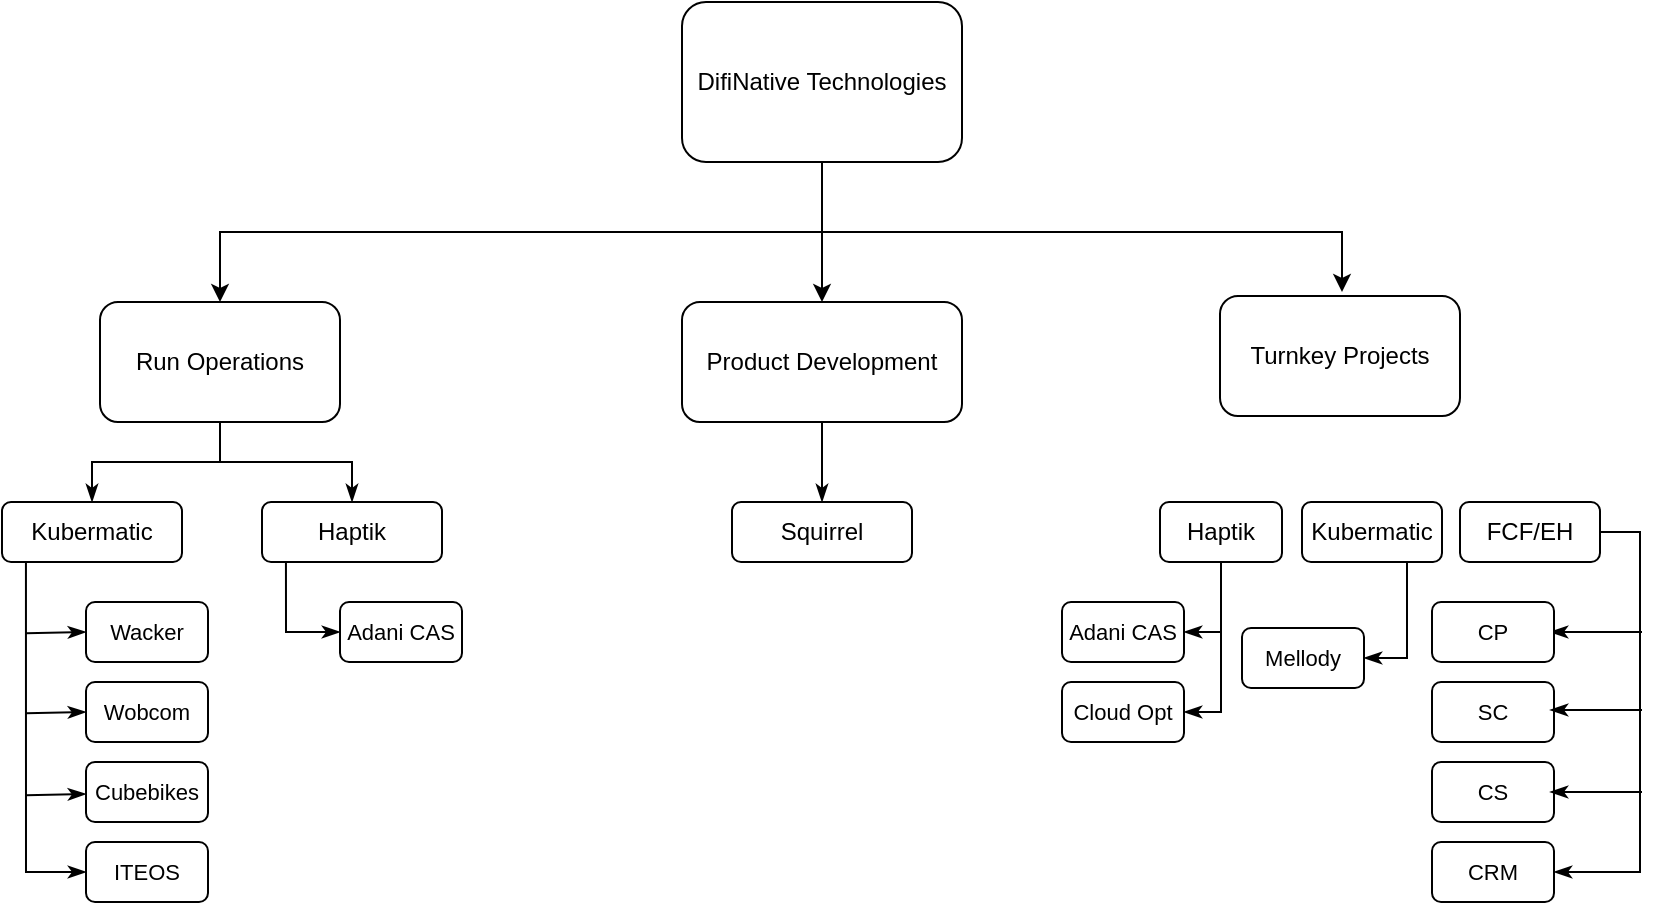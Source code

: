 <mxfile version="20.3.3" type="github">
  <diagram id="VfljyiqSHa8H4hP4PLGD" name="Page-1">
    <mxGraphModel dx="521" dy="291" grid="1" gridSize="10" guides="1" tooltips="1" connect="1" arrows="1" fold="1" page="1" pageScale="1" pageWidth="850" pageHeight="1100" math="0" shadow="0">
      <root>
        <mxCell id="0" />
        <mxCell id="1" parent="0" />
        <mxCell id="V8Zo_L0LIopDycVrbm4u-4" style="edgeStyle=orthogonalEdgeStyle;rounded=0;orthogonalLoop=1;jettySize=auto;html=1;exitX=0.5;exitY=1;exitDx=0;exitDy=0;entryX=0.5;entryY=0;entryDx=0;entryDy=0;" edge="1" parent="1" source="V8Zo_L0LIopDycVrbm4u-1" target="V8Zo_L0LIopDycVrbm4u-2">
          <mxGeometry relative="1" as="geometry" />
        </mxCell>
        <mxCell id="V8Zo_L0LIopDycVrbm4u-5" style="edgeStyle=orthogonalEdgeStyle;rounded=0;orthogonalLoop=1;jettySize=auto;html=1;" edge="1" parent="1">
          <mxGeometry relative="1" as="geometry">
            <mxPoint x="428" y="185" as="sourcePoint" />
            <mxPoint x="688" y="255" as="targetPoint" />
            <Array as="points">
              <mxPoint x="428" y="225" />
              <mxPoint x="688" y="225" />
              <mxPoint x="688" y="255" />
            </Array>
          </mxGeometry>
        </mxCell>
        <mxCell id="V8Zo_L0LIopDycVrbm4u-8" style="edgeStyle=none;rounded=0;orthogonalLoop=1;jettySize=auto;html=1;exitX=0.5;exitY=1;exitDx=0;exitDy=0;entryX=0.5;entryY=0;entryDx=0;entryDy=0;" edge="1" parent="1" source="V8Zo_L0LIopDycVrbm4u-1" target="V8Zo_L0LIopDycVrbm4u-6">
          <mxGeometry relative="1" as="geometry" />
        </mxCell>
        <mxCell id="V8Zo_L0LIopDycVrbm4u-1" value="DifiNative Technologies" style="rounded=1;whiteSpace=wrap;html=1;" vertex="1" parent="1">
          <mxGeometry x="358" y="110" width="140" height="80" as="geometry" />
        </mxCell>
        <mxCell id="V8Zo_L0LIopDycVrbm4u-2" value="Run Operations" style="rounded=1;whiteSpace=wrap;html=1;" vertex="1" parent="1">
          <mxGeometry x="67" y="260" width="120" height="60" as="geometry" />
        </mxCell>
        <mxCell id="V8Zo_L0LIopDycVrbm4u-3" value="Turnkey Projects" style="rounded=1;whiteSpace=wrap;html=1;" vertex="1" parent="1">
          <mxGeometry x="627" y="257" width="120" height="60" as="geometry" />
        </mxCell>
        <mxCell id="V8Zo_L0LIopDycVrbm4u-6" value="Product Development" style="rounded=1;whiteSpace=wrap;html=1;" vertex="1" parent="1">
          <mxGeometry x="358" y="260" width="140" height="60" as="geometry" />
        </mxCell>
        <mxCell id="V8Zo_L0LIopDycVrbm4u-48" style="edgeStyle=orthogonalEdgeStyle;rounded=0;orthogonalLoop=1;jettySize=auto;html=1;exitX=0.5;exitY=0;exitDx=0;exitDy=0;entryX=0.5;entryY=1;entryDx=0;entryDy=0;fontSize=11;startArrow=classicThin;startFill=1;endArrow=none;endFill=0;" edge="1" parent="1" source="V8Zo_L0LIopDycVrbm4u-9" target="V8Zo_L0LIopDycVrbm4u-2">
          <mxGeometry relative="1" as="geometry" />
        </mxCell>
        <mxCell id="V8Zo_L0LIopDycVrbm4u-9" value="Haptik" style="rounded=1;whiteSpace=wrap;html=1;" vertex="1" parent="1">
          <mxGeometry x="148" y="360" width="90" height="30" as="geometry" />
        </mxCell>
        <mxCell id="V8Zo_L0LIopDycVrbm4u-46" style="edgeStyle=orthogonalEdgeStyle;rounded=0;orthogonalLoop=1;jettySize=auto;html=1;exitX=0.5;exitY=0;exitDx=0;exitDy=0;entryX=0.5;entryY=1;entryDx=0;entryDy=0;fontSize=11;startArrow=classicThin;startFill=1;endArrow=none;endFill=0;" edge="1" parent="1" source="V8Zo_L0LIopDycVrbm4u-10" target="V8Zo_L0LIopDycVrbm4u-2">
          <mxGeometry relative="1" as="geometry" />
        </mxCell>
        <mxCell id="V8Zo_L0LIopDycVrbm4u-10" value="Kubermatic" style="rounded=1;whiteSpace=wrap;html=1;" vertex="1" parent="1">
          <mxGeometry x="18" y="360" width="90" height="30" as="geometry" />
        </mxCell>
        <mxCell id="V8Zo_L0LIopDycVrbm4u-49" style="edgeStyle=orthogonalEdgeStyle;rounded=0;orthogonalLoop=1;jettySize=auto;html=1;exitX=0.5;exitY=0;exitDx=0;exitDy=0;entryX=0.5;entryY=1;entryDx=0;entryDy=0;fontSize=11;startArrow=classicThin;startFill=1;endArrow=none;endFill=0;" edge="1" parent="1" source="V8Zo_L0LIopDycVrbm4u-12" target="V8Zo_L0LIopDycVrbm4u-6">
          <mxGeometry relative="1" as="geometry" />
        </mxCell>
        <mxCell id="V8Zo_L0LIopDycVrbm4u-12" value="Squirrel" style="rounded=1;whiteSpace=wrap;html=1;" vertex="1" parent="1">
          <mxGeometry x="383" y="360" width="90" height="30" as="geometry" />
        </mxCell>
        <mxCell id="V8Zo_L0LIopDycVrbm4u-21" style="edgeStyle=orthogonalEdgeStyle;rounded=0;orthogonalLoop=1;jettySize=auto;html=1;exitX=0.75;exitY=1;exitDx=0;exitDy=0;entryX=1;entryY=0.5;entryDx=0;entryDy=0;fontSize=11;endArrow=classicThin;endFill=1;" edge="1" parent="1" source="V8Zo_L0LIopDycVrbm4u-13" target="V8Zo_L0LIopDycVrbm4u-20">
          <mxGeometry relative="1" as="geometry" />
        </mxCell>
        <mxCell id="V8Zo_L0LIopDycVrbm4u-13" value="Kubermatic" style="rounded=1;whiteSpace=wrap;html=1;" vertex="1" parent="1">
          <mxGeometry x="668" y="360" width="70" height="30" as="geometry" />
        </mxCell>
        <mxCell id="V8Zo_L0LIopDycVrbm4u-18" style="edgeStyle=orthogonalEdgeStyle;rounded=0;orthogonalLoop=1;jettySize=auto;html=1;exitX=0.5;exitY=1;exitDx=0;exitDy=0;entryX=1;entryY=0.5;entryDx=0;entryDy=0;fontSize=11;endArrow=classicThin;endFill=1;" edge="1" parent="1" source="V8Zo_L0LIopDycVrbm4u-14" target="V8Zo_L0LIopDycVrbm4u-16">
          <mxGeometry relative="1" as="geometry">
            <Array as="points">
              <mxPoint x="628" y="425" />
            </Array>
          </mxGeometry>
        </mxCell>
        <mxCell id="V8Zo_L0LIopDycVrbm4u-19" style="edgeStyle=orthogonalEdgeStyle;rounded=0;orthogonalLoop=1;jettySize=auto;html=1;exitX=0.5;exitY=1;exitDx=0;exitDy=0;entryX=1;entryY=0.5;entryDx=0;entryDy=0;fontSize=11;endArrow=classicThin;endFill=1;" edge="1" parent="1" source="V8Zo_L0LIopDycVrbm4u-14" target="V8Zo_L0LIopDycVrbm4u-17">
          <mxGeometry relative="1" as="geometry">
            <Array as="points">
              <mxPoint x="628" y="465" />
            </Array>
          </mxGeometry>
        </mxCell>
        <mxCell id="V8Zo_L0LIopDycVrbm4u-14" value="Haptik" style="rounded=1;whiteSpace=wrap;html=1;" vertex="1" parent="1">
          <mxGeometry x="597" y="360" width="61" height="30" as="geometry" />
        </mxCell>
        <mxCell id="V8Zo_L0LIopDycVrbm4u-27" style="edgeStyle=orthogonalEdgeStyle;rounded=0;orthogonalLoop=1;jettySize=auto;html=1;exitX=1;exitY=0.5;exitDx=0;exitDy=0;entryX=1;entryY=0.5;entryDx=0;entryDy=0;fontSize=11;endArrow=classicThin;endFill=1;" edge="1" parent="1" source="V8Zo_L0LIopDycVrbm4u-15" target="V8Zo_L0LIopDycVrbm4u-25">
          <mxGeometry relative="1" as="geometry" />
        </mxCell>
        <mxCell id="V8Zo_L0LIopDycVrbm4u-15" value="FCF/EH" style="rounded=1;whiteSpace=wrap;html=1;" vertex="1" parent="1">
          <mxGeometry x="747" y="360" width="70" height="30" as="geometry" />
        </mxCell>
        <mxCell id="V8Zo_L0LIopDycVrbm4u-16" value="Adani CAS" style="rounded=1;whiteSpace=wrap;html=1;fontSize=11;" vertex="1" parent="1">
          <mxGeometry x="548" y="410" width="61" height="30" as="geometry" />
        </mxCell>
        <mxCell id="V8Zo_L0LIopDycVrbm4u-17" value="Cloud Opt" style="rounded=1;whiteSpace=wrap;html=1;fontSize=11;" vertex="1" parent="1">
          <mxGeometry x="548" y="450" width="61" height="30" as="geometry" />
        </mxCell>
        <mxCell id="V8Zo_L0LIopDycVrbm4u-20" value="Mellody" style="rounded=1;whiteSpace=wrap;html=1;fontSize=11;" vertex="1" parent="1">
          <mxGeometry x="638" y="423" width="61" height="30" as="geometry" />
        </mxCell>
        <mxCell id="V8Zo_L0LIopDycVrbm4u-30" style="edgeStyle=none;rounded=0;orthogonalLoop=1;jettySize=auto;html=1;exitX=1;exitY=0.5;exitDx=0;exitDy=0;fontSize=11;startArrow=classicThin;startFill=1;endArrow=none;endFill=0;" edge="1" parent="1">
          <mxGeometry relative="1" as="geometry">
            <mxPoint x="838" y="425" as="targetPoint" />
            <mxPoint x="792" y="425" as="sourcePoint" />
          </mxGeometry>
        </mxCell>
        <mxCell id="V8Zo_L0LIopDycVrbm4u-22" value="CP" style="rounded=1;whiteSpace=wrap;html=1;fontSize=11;" vertex="1" parent="1">
          <mxGeometry x="733" y="410" width="61" height="30" as="geometry" />
        </mxCell>
        <mxCell id="V8Zo_L0LIopDycVrbm4u-23" value="SC" style="rounded=1;whiteSpace=wrap;html=1;fontSize=11;" vertex="1" parent="1">
          <mxGeometry x="733" y="450" width="61" height="30" as="geometry" />
        </mxCell>
        <mxCell id="V8Zo_L0LIopDycVrbm4u-24" value="CS" style="rounded=1;whiteSpace=wrap;html=1;fontSize=11;" vertex="1" parent="1">
          <mxGeometry x="733" y="490" width="61" height="30" as="geometry" />
        </mxCell>
        <mxCell id="V8Zo_L0LIopDycVrbm4u-25" value="CRM" style="rounded=1;whiteSpace=wrap;html=1;fontSize=11;" vertex="1" parent="1">
          <mxGeometry x="733" y="530" width="61" height="30" as="geometry" />
        </mxCell>
        <mxCell id="V8Zo_L0LIopDycVrbm4u-31" style="edgeStyle=none;rounded=0;orthogonalLoop=1;jettySize=auto;html=1;exitX=1;exitY=0.5;exitDx=0;exitDy=0;fontSize=11;startArrow=classicThin;startFill=1;endArrow=none;endFill=0;" edge="1" parent="1">
          <mxGeometry relative="1" as="geometry">
            <mxPoint x="838" y="464" as="targetPoint" />
            <mxPoint x="792" y="464" as="sourcePoint" />
          </mxGeometry>
        </mxCell>
        <mxCell id="V8Zo_L0LIopDycVrbm4u-32" style="edgeStyle=none;rounded=0;orthogonalLoop=1;jettySize=auto;html=1;exitX=1;exitY=0.5;exitDx=0;exitDy=0;fontSize=11;startArrow=classicThin;startFill=1;endArrow=none;endFill=0;" edge="1" parent="1">
          <mxGeometry relative="1" as="geometry">
            <mxPoint x="838" y="505" as="targetPoint" />
            <mxPoint x="792" y="505" as="sourcePoint" />
          </mxGeometry>
        </mxCell>
        <mxCell id="V8Zo_L0LIopDycVrbm4u-40" style="edgeStyle=none;rounded=0;orthogonalLoop=1;jettySize=auto;html=1;exitX=0;exitY=0.5;exitDx=0;exitDy=0;fontSize=11;startArrow=classicThin;startFill=1;endArrow=none;endFill=0;" edge="1" parent="1" source="V8Zo_L0LIopDycVrbm4u-33">
          <mxGeometry relative="1" as="geometry">
            <mxPoint x="30" y="425.667" as="targetPoint" />
          </mxGeometry>
        </mxCell>
        <mxCell id="V8Zo_L0LIopDycVrbm4u-33" value="Wacker" style="rounded=1;whiteSpace=wrap;html=1;fontSize=11;" vertex="1" parent="1">
          <mxGeometry x="60" y="410" width="61" height="30" as="geometry" />
        </mxCell>
        <mxCell id="V8Zo_L0LIopDycVrbm4u-34" value="Wobcom" style="rounded=1;whiteSpace=wrap;html=1;fontSize=11;" vertex="1" parent="1">
          <mxGeometry x="60" y="450" width="61" height="30" as="geometry" />
        </mxCell>
        <mxCell id="V8Zo_L0LIopDycVrbm4u-35" value="Cubebikes" style="rounded=1;whiteSpace=wrap;html=1;fontSize=11;" vertex="1" parent="1">
          <mxGeometry x="60" y="490" width="61" height="30" as="geometry" />
        </mxCell>
        <mxCell id="V8Zo_L0LIopDycVrbm4u-38" style="edgeStyle=orthogonalEdgeStyle;rounded=0;orthogonalLoop=1;jettySize=auto;html=1;exitX=0;exitY=0.5;exitDx=0;exitDy=0;entryX=0.133;entryY=1;entryDx=0;entryDy=0;entryPerimeter=0;fontSize=11;startArrow=classicThin;startFill=1;endArrow=none;endFill=0;" edge="1" parent="1" source="V8Zo_L0LIopDycVrbm4u-36" target="V8Zo_L0LIopDycVrbm4u-10">
          <mxGeometry relative="1" as="geometry" />
        </mxCell>
        <mxCell id="V8Zo_L0LIopDycVrbm4u-36" value="ITEOS" style="rounded=1;whiteSpace=wrap;html=1;fontSize=11;" vertex="1" parent="1">
          <mxGeometry x="60" y="530" width="61" height="30" as="geometry" />
        </mxCell>
        <mxCell id="V8Zo_L0LIopDycVrbm4u-41" style="edgeStyle=none;rounded=0;orthogonalLoop=1;jettySize=auto;html=1;exitX=0;exitY=0.5;exitDx=0;exitDy=0;fontSize=11;startArrow=classicThin;startFill=1;endArrow=none;endFill=0;" edge="1" parent="1">
          <mxGeometry relative="1" as="geometry">
            <mxPoint x="30" y="465.667" as="targetPoint" />
            <mxPoint x="60" y="465" as="sourcePoint" />
          </mxGeometry>
        </mxCell>
        <mxCell id="V8Zo_L0LIopDycVrbm4u-42" style="edgeStyle=none;rounded=0;orthogonalLoop=1;jettySize=auto;html=1;exitX=0;exitY=0.5;exitDx=0;exitDy=0;fontSize=11;startArrow=classicThin;startFill=1;endArrow=none;endFill=0;" edge="1" parent="1">
          <mxGeometry relative="1" as="geometry">
            <mxPoint x="30" y="506.667" as="targetPoint" />
            <mxPoint x="60" y="506" as="sourcePoint" />
          </mxGeometry>
        </mxCell>
        <mxCell id="V8Zo_L0LIopDycVrbm4u-45" style="edgeStyle=orthogonalEdgeStyle;rounded=0;orthogonalLoop=1;jettySize=auto;html=1;exitX=0;exitY=0.5;exitDx=0;exitDy=0;entryX=0.133;entryY=1;entryDx=0;entryDy=0;entryPerimeter=0;fontSize=11;startArrow=classicThin;startFill=1;endArrow=none;endFill=0;" edge="1" parent="1" source="V8Zo_L0LIopDycVrbm4u-43" target="V8Zo_L0LIopDycVrbm4u-9">
          <mxGeometry relative="1" as="geometry" />
        </mxCell>
        <mxCell id="V8Zo_L0LIopDycVrbm4u-43" value="Adani CAS" style="rounded=1;whiteSpace=wrap;html=1;fontSize=11;" vertex="1" parent="1">
          <mxGeometry x="187" y="410" width="61" height="30" as="geometry" />
        </mxCell>
      </root>
    </mxGraphModel>
  </diagram>
</mxfile>

